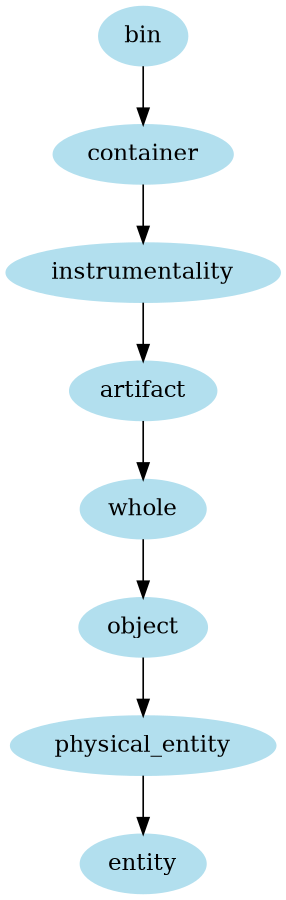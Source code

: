 digraph unix {
	node [color=lightblue2 style=filled]
	size="6,6"
	bin -> container
	container -> instrumentality
	instrumentality -> artifact
	artifact -> whole
	whole -> object
	object -> physical_entity
	physical_entity -> entity
}
